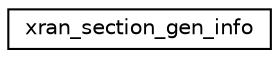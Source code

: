 digraph "Graphical Class Hierarchy"
{
 // LATEX_PDF_SIZE
  edge [fontname="Helvetica",fontsize="10",labelfontname="Helvetica",labelfontsize="10"];
  node [fontname="Helvetica",fontsize="10",shape=record];
  rankdir="LR";
  Node0 [label="xran_section_gen_info",height=0.2,width=0.4,color="black", fillcolor="white", style="filled",URL="$structxran__section__gen__info.html",tooltip=" "];
}
